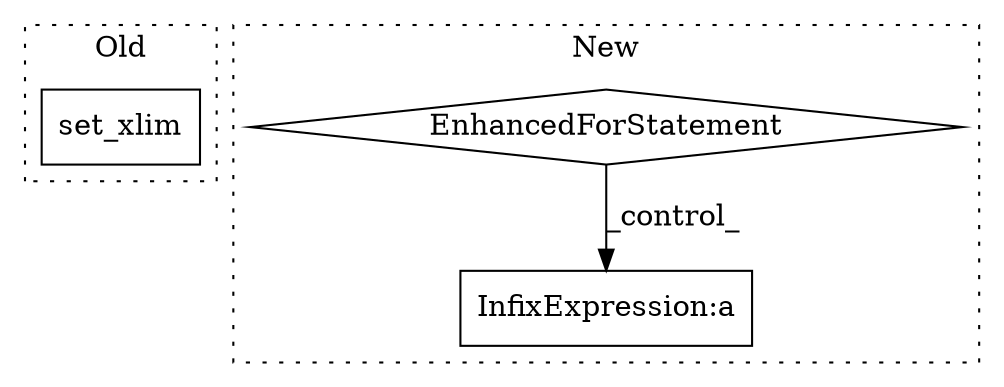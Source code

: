 digraph G {
subgraph cluster0 {
1 [label="set_xlim" a="32" s="18447,18466" l="9,1" shape="box"];
label = "Old";
style="dotted";
}
subgraph cluster1 {
2 [label="EnhancedForStatement" a="70" s="18807,18900" l="65,2" shape="diamond"];
3 [label="InfixExpression:a" a="27" s="18932" l="3" shape="box"];
label = "New";
style="dotted";
}
2 -> 3 [label="_control_"];
}